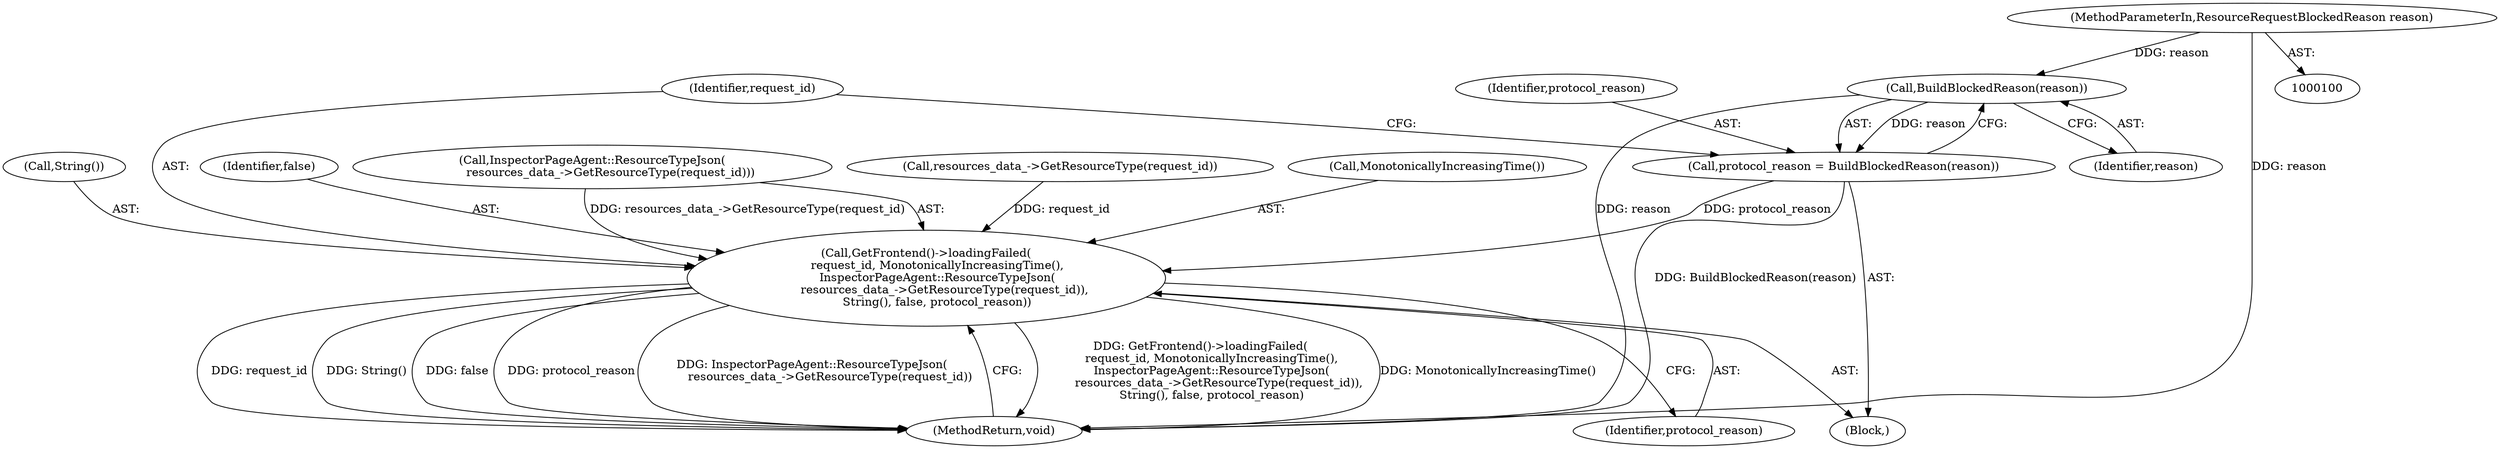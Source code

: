 digraph "1_Chrome_1c40f9042ae2d6ee7483d72998aabb5e73b2ff60@del" {
"1000105" [label="(MethodParameterIn,ResourceRequestBlockedReason reason)"];
"1000126" [label="(Call,BuildBlockedReason(reason))"];
"1000124" [label="(Call,protocol_reason = BuildBlockedReason(reason))"];
"1000128" [label="(Call,GetFrontend()->loadingFailed(\n      request_id, MonotonicallyIncreasingTime(),\n      InspectorPageAgent::ResourceTypeJson(\n          resources_data_->GetResourceType(request_id)),\n      String(), false, protocol_reason))"];
"1000127" [label="(Identifier,reason)"];
"1000136" [label="(Identifier,protocol_reason)"];
"1000135" [label="(Identifier,false)"];
"1000129" [label="(Identifier,request_id)"];
"1000137" [label="(MethodReturn,void)"];
"1000106" [label="(Block,)"];
"1000131" [label="(Call,InspectorPageAgent::ResourceTypeJson(\n          resources_data_->GetResourceType(request_id)))"];
"1000126" [label="(Call,BuildBlockedReason(reason))"];
"1000132" [label="(Call,resources_data_->GetResourceType(request_id))"];
"1000124" [label="(Call,protocol_reason = BuildBlockedReason(reason))"];
"1000128" [label="(Call,GetFrontend()->loadingFailed(\n      request_id, MonotonicallyIncreasingTime(),\n      InspectorPageAgent::ResourceTypeJson(\n          resources_data_->GetResourceType(request_id)),\n      String(), false, protocol_reason))"];
"1000125" [label="(Identifier,protocol_reason)"];
"1000105" [label="(MethodParameterIn,ResourceRequestBlockedReason reason)"];
"1000130" [label="(Call,MonotonicallyIncreasingTime())"];
"1000134" [label="(Call,String())"];
"1000105" -> "1000100"  [label="AST: "];
"1000105" -> "1000137"  [label="DDG: reason"];
"1000105" -> "1000126"  [label="DDG: reason"];
"1000126" -> "1000124"  [label="AST: "];
"1000126" -> "1000127"  [label="CFG: "];
"1000127" -> "1000126"  [label="AST: "];
"1000124" -> "1000126"  [label="CFG: "];
"1000126" -> "1000137"  [label="DDG: reason"];
"1000126" -> "1000124"  [label="DDG: reason"];
"1000124" -> "1000106"  [label="AST: "];
"1000125" -> "1000124"  [label="AST: "];
"1000129" -> "1000124"  [label="CFG: "];
"1000124" -> "1000137"  [label="DDG: BuildBlockedReason(reason)"];
"1000124" -> "1000128"  [label="DDG: protocol_reason"];
"1000128" -> "1000106"  [label="AST: "];
"1000128" -> "1000136"  [label="CFG: "];
"1000129" -> "1000128"  [label="AST: "];
"1000130" -> "1000128"  [label="AST: "];
"1000131" -> "1000128"  [label="AST: "];
"1000134" -> "1000128"  [label="AST: "];
"1000135" -> "1000128"  [label="AST: "];
"1000136" -> "1000128"  [label="AST: "];
"1000137" -> "1000128"  [label="CFG: "];
"1000128" -> "1000137"  [label="DDG: GetFrontend()->loadingFailed(\n      request_id, MonotonicallyIncreasingTime(),\n      InspectorPageAgent::ResourceTypeJson(\n          resources_data_->GetResourceType(request_id)),\n      String(), false, protocol_reason)"];
"1000128" -> "1000137"  [label="DDG: MonotonicallyIncreasingTime()"];
"1000128" -> "1000137"  [label="DDG: request_id"];
"1000128" -> "1000137"  [label="DDG: String()"];
"1000128" -> "1000137"  [label="DDG: false"];
"1000128" -> "1000137"  [label="DDG: protocol_reason"];
"1000128" -> "1000137"  [label="DDG: InspectorPageAgent::ResourceTypeJson(\n          resources_data_->GetResourceType(request_id))"];
"1000132" -> "1000128"  [label="DDG: request_id"];
"1000131" -> "1000128"  [label="DDG: resources_data_->GetResourceType(request_id)"];
}
